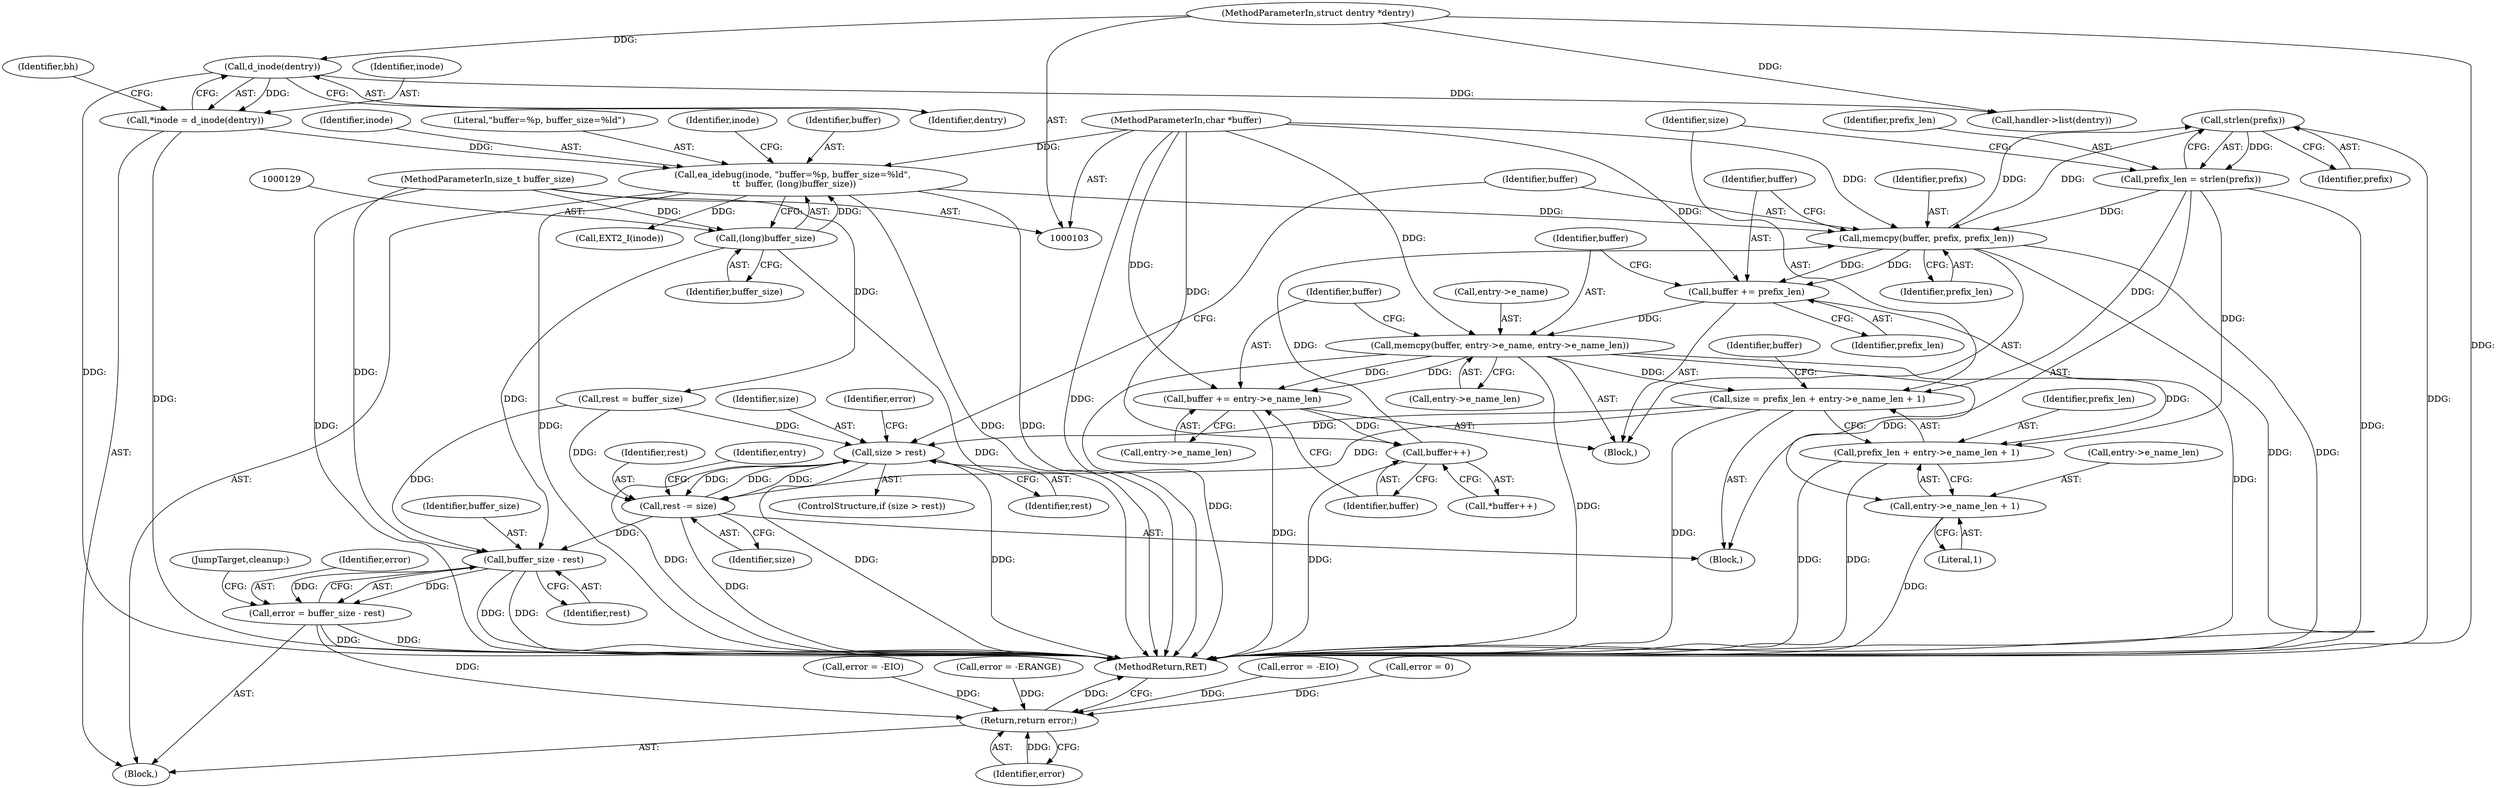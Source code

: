 digraph "0_linux_be0726d33cb8f411945884664924bed3cb8c70ee_8@API" {
"1000297" [label="(Call,strlen(prefix))"];
"1000322" [label="(Call,memcpy(buffer, prefix, prefix_len))"];
"1000124" [label="(Call,ea_idebug(inode, \"buffer=%p, buffer_size=%ld\",\n \t\t  buffer, (long)buffer_size))"];
"1000109" [label="(Call,*inode = d_inode(dentry))"];
"1000111" [label="(Call,d_inode(dentry))"];
"1000104" [label="(MethodParameterIn,struct dentry *dentry)"];
"1000105" [label="(MethodParameterIn,char *buffer)"];
"1000128" [label="(Call,(long)buffer_size)"];
"1000106" [label="(MethodParameterIn,size_t buffer_size)"];
"1000344" [label="(Call,buffer++)"];
"1000337" [label="(Call,buffer += entry->e_name_len)"];
"1000329" [label="(Call,memcpy(buffer, entry->e_name, entry->e_name_len))"];
"1000326" [label="(Call,buffer += prefix_len)"];
"1000297" [label="(Call,strlen(prefix))"];
"1000295" [label="(Call,prefix_len = strlen(prefix))"];
"1000300" [label="(Call,size = prefix_len + entry->e_name_len + 1)"];
"1000313" [label="(Call,size > rest)"];
"1000347" [label="(Call,rest -= size)"];
"1000352" [label="(Call,buffer_size - rest)"];
"1000350" [label="(Call,error = buffer_size - rest)"];
"1000364" [label="(Return,return error;)"];
"1000302" [label="(Call,prefix_len + entry->e_name_len + 1)"];
"1000304" [label="(Call,entry->e_name_len + 1)"];
"1000345" [label="(Identifier,buffer)"];
"1000301" [label="(Identifier,size)"];
"1000104" [label="(MethodParameterIn,struct dentry *dentry)"];
"1000322" [label="(Call,memcpy(buffer, prefix, prefix_len))"];
"1000110" [label="(Identifier,inode)"];
"1000126" [label="(Literal,\"buffer=%p, buffer_size=%ld\")"];
"1000318" [label="(Identifier,error)"];
"1000330" [label="(Identifier,buffer)"];
"1000349" [label="(Identifier,size)"];
"1000354" [label="(Identifier,rest)"];
"1000343" [label="(Call,*buffer++)"];
"1000124" [label="(Call,ea_idebug(inode, \"buffer=%p, buffer_size=%ld\",\n \t\t  buffer, (long)buffer_size))"];
"1000313" [label="(Call,size > rest)"];
"1000225" [label="(Call,error = -EIO)"];
"1000107" [label="(Block,)"];
"1000364" [label="(Return,return error;)"];
"1000329" [label="(Call,memcpy(buffer, entry->e_name, entry->e_name_len))"];
"1000296" [label="(Identifier,prefix_len)"];
"1000290" [label="(Block,)"];
"1000317" [label="(Call,error = -ERANGE)"];
"1000352" [label="(Call,buffer_size - rest)"];
"1000305" [label="(Call,entry->e_name_len)"];
"1000326" [label="(Call,buffer += prefix_len)"];
"1000112" [label="(Identifier,dentry)"];
"1000130" [label="(Identifier,buffer_size)"];
"1000105" [label="(MethodParameterIn,char *buffer)"];
"1000115" [label="(Identifier,bh)"];
"1000298" [label="(Identifier,prefix)"];
"1000106" [label="(MethodParameterIn,size_t buffer_size)"];
"1000324" [label="(Identifier,prefix)"];
"1000310" [label="(Identifier,buffer)"];
"1000365" [label="(Identifier,error)"];
"1000314" [label="(Identifier,size)"];
"1000164" [label="(Call,error = -EIO)"];
"1000351" [label="(Identifier,error)"];
"1000325" [label="(Identifier,prefix_len)"];
"1000334" [label="(Call,entry->e_name_len)"];
"1000303" [label="(Identifier,prefix_len)"];
"1000308" [label="(Literal,1)"];
"1000137" [label="(Call,error = 0)"];
"1000135" [label="(Identifier,inode)"];
"1000304" [label="(Call,entry->e_name_len + 1)"];
"1000323" [label="(Identifier,buffer)"];
"1000111" [label="(Call,d_inode(dentry))"];
"1000353" [label="(Identifier,buffer_size)"];
"1000269" [label="(Identifier,entry)"];
"1000355" [label="(JumpTarget,cleanup:)"];
"1000337" [label="(Call,buffer += entry->e_name_len)"];
"1000312" [label="(ControlStructure,if (size > rest))"];
"1000311" [label="(Block,)"];
"1000120" [label="(Call,rest = buffer_size)"];
"1000315" [label="(Identifier,rest)"];
"1000344" [label="(Call,buffer++)"];
"1000338" [label="(Identifier,buffer)"];
"1000127" [label="(Identifier,buffer)"];
"1000109" [label="(Call,*inode = d_inode(dentry))"];
"1000347" [label="(Call,rest -= size)"];
"1000302" [label="(Call,prefix_len + entry->e_name_len + 1)"];
"1000297" [label="(Call,strlen(prefix))"];
"1000348" [label="(Identifier,rest)"];
"1000350" [label="(Call,error = buffer_size - rest)"];
"1000366" [label="(MethodReturn,RET)"];
"1000328" [label="(Identifier,prefix_len)"];
"1000125" [label="(Identifier,inode)"];
"1000339" [label="(Call,entry->e_name_len)"];
"1000295" [label="(Call,prefix_len = strlen(prefix))"];
"1000327" [label="(Identifier,buffer)"];
"1000331" [label="(Call,entry->e_name)"];
"1000128" [label="(Call,(long)buffer_size)"];
"1000300" [label="(Call,size = prefix_len + entry->e_name_len + 1)"];
"1000288" [label="(Call,handler->list(dentry))"];
"1000134" [label="(Call,EXT2_I(inode))"];
"1000297" -> "1000295"  [label="AST: "];
"1000297" -> "1000298"  [label="CFG: "];
"1000298" -> "1000297"  [label="AST: "];
"1000295" -> "1000297"  [label="CFG: "];
"1000297" -> "1000366"  [label="DDG: "];
"1000297" -> "1000295"  [label="DDG: "];
"1000322" -> "1000297"  [label="DDG: "];
"1000297" -> "1000322"  [label="DDG: "];
"1000322" -> "1000311"  [label="AST: "];
"1000322" -> "1000325"  [label="CFG: "];
"1000323" -> "1000322"  [label="AST: "];
"1000324" -> "1000322"  [label="AST: "];
"1000325" -> "1000322"  [label="AST: "];
"1000327" -> "1000322"  [label="CFG: "];
"1000322" -> "1000366"  [label="DDG: "];
"1000322" -> "1000366"  [label="DDG: "];
"1000124" -> "1000322"  [label="DDG: "];
"1000344" -> "1000322"  [label="DDG: "];
"1000105" -> "1000322"  [label="DDG: "];
"1000295" -> "1000322"  [label="DDG: "];
"1000322" -> "1000326"  [label="DDG: "];
"1000322" -> "1000326"  [label="DDG: "];
"1000124" -> "1000107"  [label="AST: "];
"1000124" -> "1000128"  [label="CFG: "];
"1000125" -> "1000124"  [label="AST: "];
"1000126" -> "1000124"  [label="AST: "];
"1000127" -> "1000124"  [label="AST: "];
"1000128" -> "1000124"  [label="AST: "];
"1000135" -> "1000124"  [label="CFG: "];
"1000124" -> "1000366"  [label="DDG: "];
"1000124" -> "1000366"  [label="DDG: "];
"1000124" -> "1000366"  [label="DDG: "];
"1000109" -> "1000124"  [label="DDG: "];
"1000105" -> "1000124"  [label="DDG: "];
"1000128" -> "1000124"  [label="DDG: "];
"1000124" -> "1000134"  [label="DDG: "];
"1000109" -> "1000107"  [label="AST: "];
"1000109" -> "1000111"  [label="CFG: "];
"1000110" -> "1000109"  [label="AST: "];
"1000111" -> "1000109"  [label="AST: "];
"1000115" -> "1000109"  [label="CFG: "];
"1000109" -> "1000366"  [label="DDG: "];
"1000111" -> "1000109"  [label="DDG: "];
"1000111" -> "1000112"  [label="CFG: "];
"1000112" -> "1000111"  [label="AST: "];
"1000111" -> "1000366"  [label="DDG: "];
"1000104" -> "1000111"  [label="DDG: "];
"1000111" -> "1000288"  [label="DDG: "];
"1000104" -> "1000103"  [label="AST: "];
"1000104" -> "1000366"  [label="DDG: "];
"1000104" -> "1000288"  [label="DDG: "];
"1000105" -> "1000103"  [label="AST: "];
"1000105" -> "1000366"  [label="DDG: "];
"1000105" -> "1000326"  [label="DDG: "];
"1000105" -> "1000329"  [label="DDG: "];
"1000105" -> "1000337"  [label="DDG: "];
"1000105" -> "1000344"  [label="DDG: "];
"1000128" -> "1000130"  [label="CFG: "];
"1000129" -> "1000128"  [label="AST: "];
"1000130" -> "1000128"  [label="AST: "];
"1000128" -> "1000366"  [label="DDG: "];
"1000106" -> "1000128"  [label="DDG: "];
"1000128" -> "1000352"  [label="DDG: "];
"1000106" -> "1000103"  [label="AST: "];
"1000106" -> "1000366"  [label="DDG: "];
"1000106" -> "1000120"  [label="DDG: "];
"1000106" -> "1000352"  [label="DDG: "];
"1000344" -> "1000343"  [label="AST: "];
"1000344" -> "1000345"  [label="CFG: "];
"1000345" -> "1000344"  [label="AST: "];
"1000343" -> "1000344"  [label="CFG: "];
"1000344" -> "1000366"  [label="DDG: "];
"1000337" -> "1000344"  [label="DDG: "];
"1000337" -> "1000311"  [label="AST: "];
"1000337" -> "1000339"  [label="CFG: "];
"1000338" -> "1000337"  [label="AST: "];
"1000339" -> "1000337"  [label="AST: "];
"1000345" -> "1000337"  [label="CFG: "];
"1000337" -> "1000366"  [label="DDG: "];
"1000329" -> "1000337"  [label="DDG: "];
"1000329" -> "1000337"  [label="DDG: "];
"1000329" -> "1000311"  [label="AST: "];
"1000329" -> "1000334"  [label="CFG: "];
"1000330" -> "1000329"  [label="AST: "];
"1000331" -> "1000329"  [label="AST: "];
"1000334" -> "1000329"  [label="AST: "];
"1000338" -> "1000329"  [label="CFG: "];
"1000329" -> "1000366"  [label="DDG: "];
"1000329" -> "1000366"  [label="DDG: "];
"1000329" -> "1000300"  [label="DDG: "];
"1000329" -> "1000302"  [label="DDG: "];
"1000329" -> "1000304"  [label="DDG: "];
"1000326" -> "1000329"  [label="DDG: "];
"1000326" -> "1000311"  [label="AST: "];
"1000326" -> "1000328"  [label="CFG: "];
"1000327" -> "1000326"  [label="AST: "];
"1000328" -> "1000326"  [label="AST: "];
"1000330" -> "1000326"  [label="CFG: "];
"1000326" -> "1000366"  [label="DDG: "];
"1000295" -> "1000290"  [label="AST: "];
"1000296" -> "1000295"  [label="AST: "];
"1000301" -> "1000295"  [label="CFG: "];
"1000295" -> "1000366"  [label="DDG: "];
"1000295" -> "1000300"  [label="DDG: "];
"1000295" -> "1000302"  [label="DDG: "];
"1000300" -> "1000290"  [label="AST: "];
"1000300" -> "1000302"  [label="CFG: "];
"1000301" -> "1000300"  [label="AST: "];
"1000302" -> "1000300"  [label="AST: "];
"1000310" -> "1000300"  [label="CFG: "];
"1000300" -> "1000366"  [label="DDG: "];
"1000300" -> "1000313"  [label="DDG: "];
"1000300" -> "1000347"  [label="DDG: "];
"1000313" -> "1000312"  [label="AST: "];
"1000313" -> "1000315"  [label="CFG: "];
"1000314" -> "1000313"  [label="AST: "];
"1000315" -> "1000313"  [label="AST: "];
"1000318" -> "1000313"  [label="CFG: "];
"1000323" -> "1000313"  [label="CFG: "];
"1000313" -> "1000366"  [label="DDG: "];
"1000313" -> "1000366"  [label="DDG: "];
"1000313" -> "1000366"  [label="DDG: "];
"1000347" -> "1000313"  [label="DDG: "];
"1000120" -> "1000313"  [label="DDG: "];
"1000313" -> "1000347"  [label="DDG: "];
"1000313" -> "1000347"  [label="DDG: "];
"1000347" -> "1000290"  [label="AST: "];
"1000347" -> "1000349"  [label="CFG: "];
"1000348" -> "1000347"  [label="AST: "];
"1000349" -> "1000347"  [label="AST: "];
"1000269" -> "1000347"  [label="CFG: "];
"1000347" -> "1000366"  [label="DDG: "];
"1000120" -> "1000347"  [label="DDG: "];
"1000347" -> "1000352"  [label="DDG: "];
"1000352" -> "1000350"  [label="AST: "];
"1000352" -> "1000354"  [label="CFG: "];
"1000353" -> "1000352"  [label="AST: "];
"1000354" -> "1000352"  [label="AST: "];
"1000350" -> "1000352"  [label="CFG: "];
"1000352" -> "1000366"  [label="DDG: "];
"1000352" -> "1000366"  [label="DDG: "];
"1000352" -> "1000350"  [label="DDG: "];
"1000352" -> "1000350"  [label="DDG: "];
"1000120" -> "1000352"  [label="DDG: "];
"1000350" -> "1000107"  [label="AST: "];
"1000351" -> "1000350"  [label="AST: "];
"1000355" -> "1000350"  [label="CFG: "];
"1000350" -> "1000366"  [label="DDG: "];
"1000350" -> "1000366"  [label="DDG: "];
"1000350" -> "1000364"  [label="DDG: "];
"1000364" -> "1000107"  [label="AST: "];
"1000364" -> "1000365"  [label="CFG: "];
"1000365" -> "1000364"  [label="AST: "];
"1000366" -> "1000364"  [label="CFG: "];
"1000364" -> "1000366"  [label="DDG: "];
"1000365" -> "1000364"  [label="DDG: "];
"1000317" -> "1000364"  [label="DDG: "];
"1000225" -> "1000364"  [label="DDG: "];
"1000137" -> "1000364"  [label="DDG: "];
"1000164" -> "1000364"  [label="DDG: "];
"1000302" -> "1000304"  [label="CFG: "];
"1000303" -> "1000302"  [label="AST: "];
"1000304" -> "1000302"  [label="AST: "];
"1000302" -> "1000366"  [label="DDG: "];
"1000302" -> "1000366"  [label="DDG: "];
"1000304" -> "1000308"  [label="CFG: "];
"1000305" -> "1000304"  [label="AST: "];
"1000308" -> "1000304"  [label="AST: "];
"1000304" -> "1000366"  [label="DDG: "];
}
